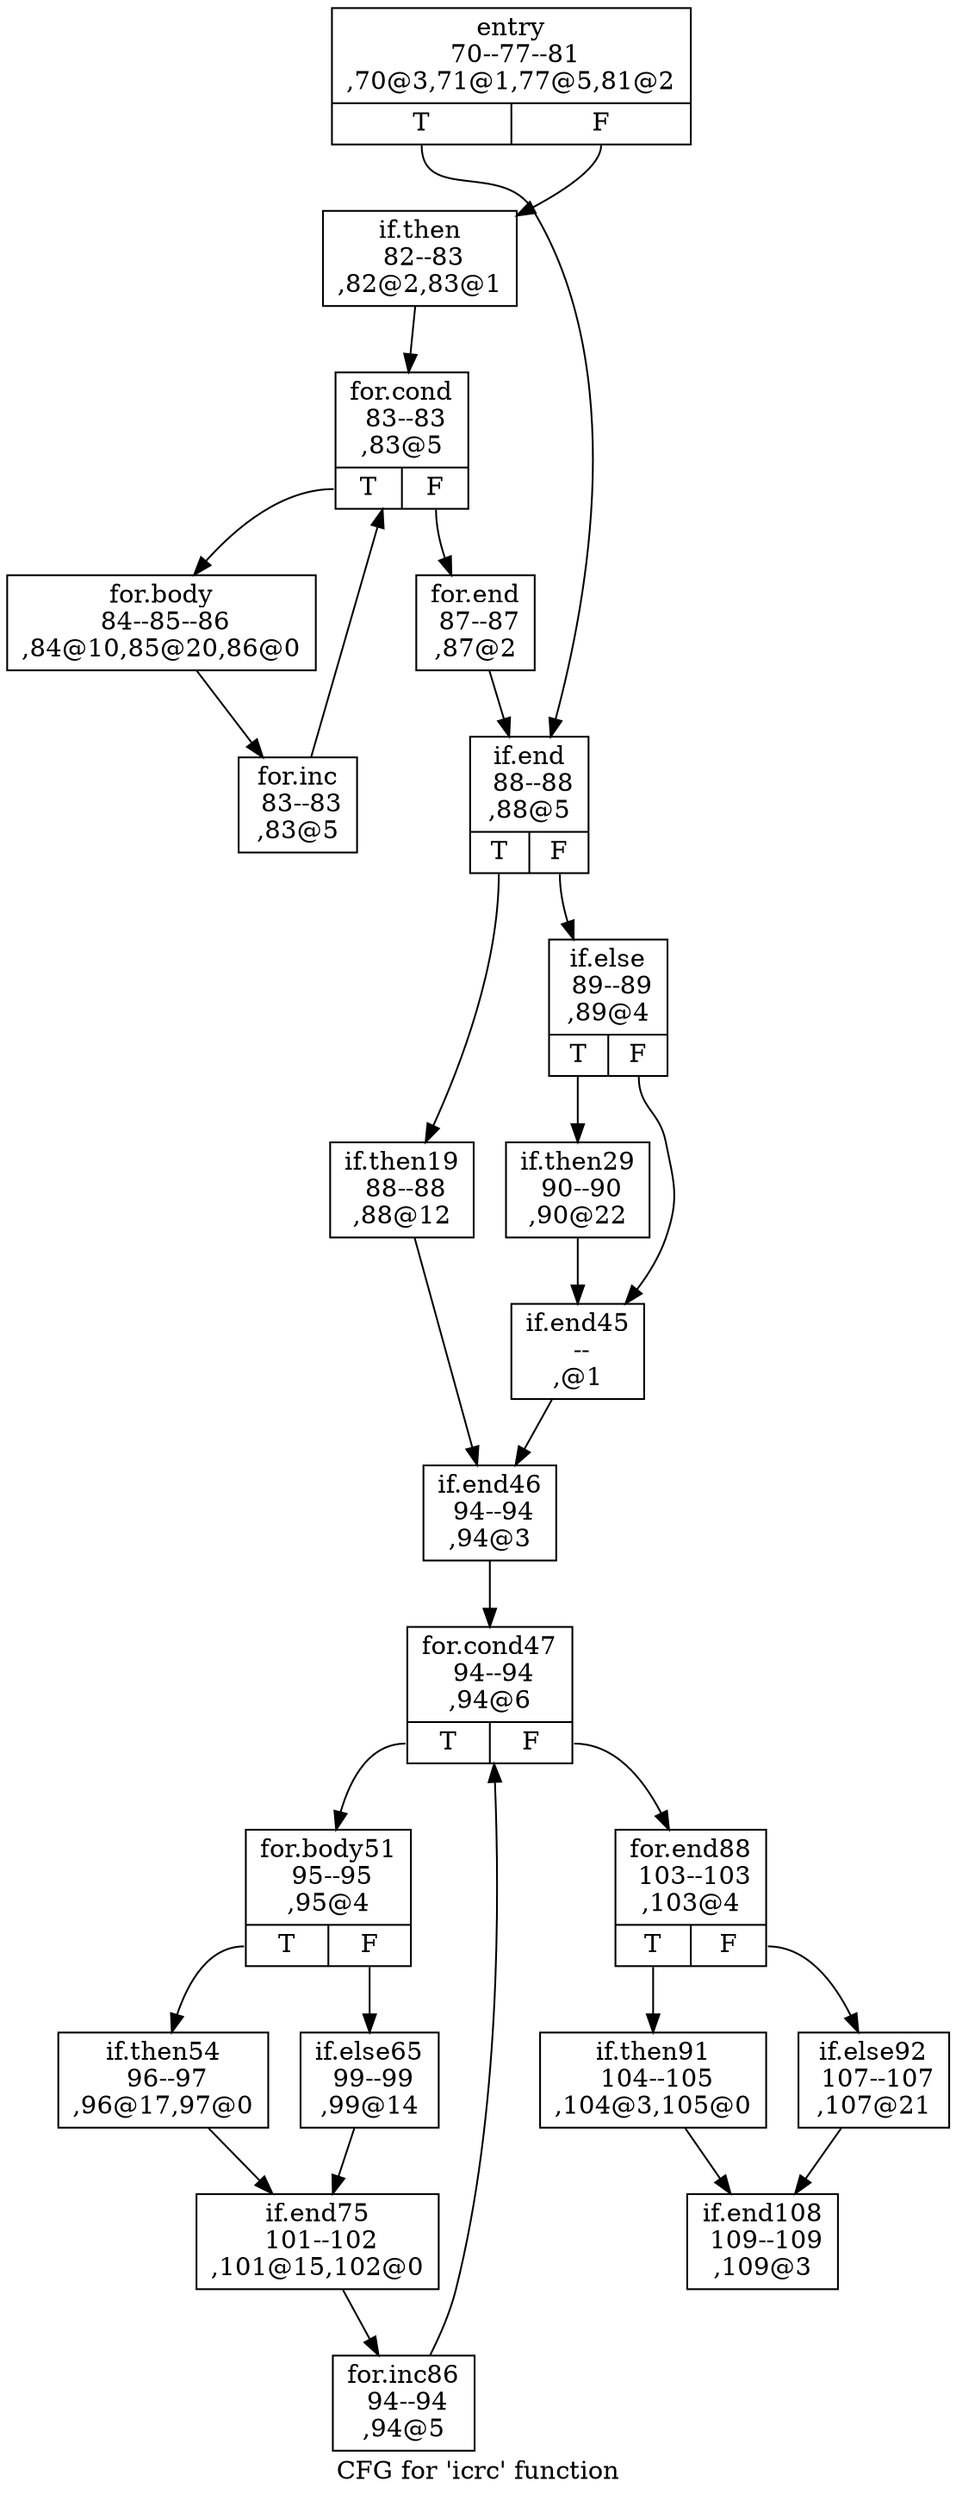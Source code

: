 digraph "CFG for 'icrc' function" {
	label="CFG for 'icrc' function";

	Node0x2db2240 [shape=record,label="{entry\n 70--77--81\n,70@3,71@1,77@5,81@2\n|{<s0>T|<s1>F}}"];
	Node0x2db2240:s0 -> Node0x2db2480;
	Node0x2db2240:s1 -> Node0x2db22a0;
	Node0x2db22a0 [shape=record,label="{if.then\n 82--83\n,82@2,83@1\n}"];
	Node0x2db22a0 -> Node0x2db2300;
	Node0x2db2300 [shape=record,label="{for.cond\n 83--83\n,83@5\n|{<s0>T|<s1>F}}"];
	Node0x2db2300:s0 -> Node0x2db2360;
	Node0x2db2300:s1 -> Node0x2db2420;
	Node0x2db2360 [shape=record,label="{for.body\n 84--85--86\n,84@10,85@20,86@0\n}"];
	Node0x2db2360 -> Node0x2db23c0;
	Node0x2db23c0 [shape=record,label="{for.inc\n 83--83\n,83@5\n}"];
	Node0x2db23c0 -> Node0x2db2300;
	Node0x2db2420 [shape=record,label="{for.end\n 87--87\n,87@2\n}"];
	Node0x2db2420 -> Node0x2db2480;
	Node0x2db2480 [shape=record,label="{if.end\n 88--88\n,88@5\n|{<s0>T|<s1>F}}"];
	Node0x2db2480:s0 -> Node0x2db24e0;
	Node0x2db2480:s1 -> Node0x2db2540;
	Node0x2db24e0 [shape=record,label="{if.then19\n 88--88\n,88@12\n}"];
	Node0x2db24e0 -> Node0x2db2660;
	Node0x2db2540 [shape=record,label="{if.else\n 89--89\n,89@4\n|{<s0>T|<s1>F}}"];
	Node0x2db2540:s0 -> Node0x2db25a0;
	Node0x2db2540:s1 -> Node0x2db2600;
	Node0x2db25a0 [shape=record,label="{if.then29\n 90--90\n,90@22\n}"];
	Node0x2db25a0 -> Node0x2db2600;
	Node0x2db2600 [shape=record,label="{if.end45\n --\n,@1\n}"];
	Node0x2db2600 -> Node0x2db2660;
	Node0x2db2660 [shape=record,label="{if.end46\n 94--94\n,94@3\n}"];
	Node0x2db2660 -> Node0x2db26c0;
	Node0x2db26c0 [shape=record,label="{for.cond47\n 94--94\n,94@6\n|{<s0>T|<s1>F}}"];
	Node0x2db26c0:s0 -> Node0x2db2720;
	Node0x2db26c0:s1 -> Node0x2db2900;
	Node0x2db2720 [shape=record,label="{for.body51\n 95--95\n,95@4\n|{<s0>T|<s1>F}}"];
	Node0x2db2720:s0 -> Node0x2db2780;
	Node0x2db2720:s1 -> Node0x2db27e0;
	Node0x2db2780 [shape=record,label="{if.then54\n 96--97\n,96@17,97@0\n}"];
	Node0x2db2780 -> Node0x2db2840;
	Node0x2db27e0 [shape=record,label="{if.else65\n 99--99\n,99@14\n}"];
	Node0x2db27e0 -> Node0x2db2840;
	Node0x2db2840 [shape=record,label="{if.end75\n 101--102\n,101@15,102@0\n}"];
	Node0x2db2840 -> Node0x2db28a0;
	Node0x2db28a0 [shape=record,label="{for.inc86\n 94--94\n,94@5\n}"];
	Node0x2db28a0 -> Node0x2db26c0;
	Node0x2db2900 [shape=record,label="{for.end88\n 103--103\n,103@4\n|{<s0>T|<s1>F}}"];
	Node0x2db2900:s0 -> Node0x2db2960;
	Node0x2db2900:s1 -> Node0x2db29c0;
	Node0x2db2960 [shape=record,label="{if.then91\n 104--105\n,104@3,105@0\n}"];
	Node0x2db2960 -> Node0x2db2a20;
	Node0x2db29c0 [shape=record,label="{if.else92\n 107--107\n,107@21\n}"];
	Node0x2db29c0 -> Node0x2db2a20;
	Node0x2db2a20 [shape=record,label="{if.end108\n 109--109\n,109@3\n}"];
}

